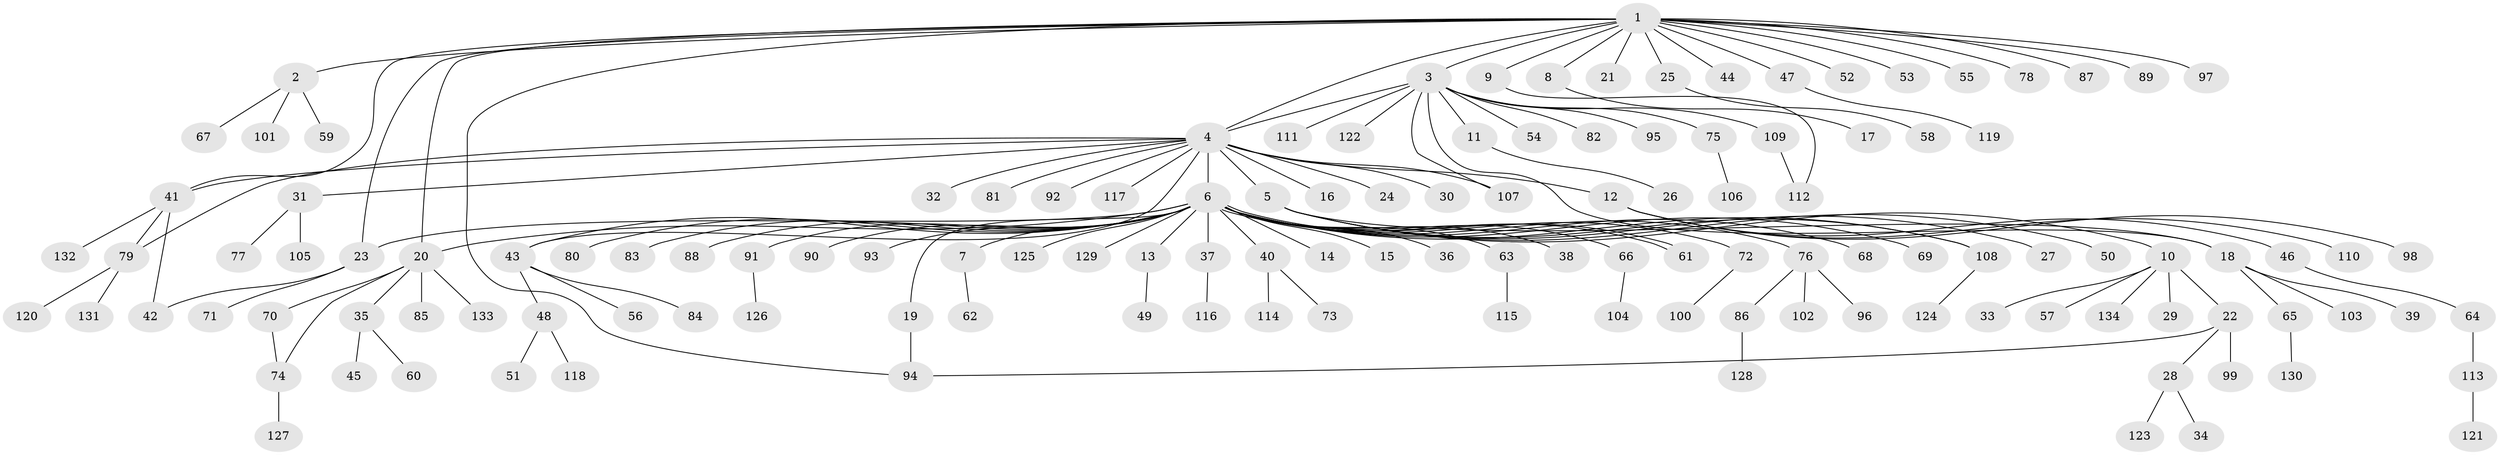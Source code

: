 // Generated by graph-tools (version 1.1) at 2025/47/03/09/25 04:47:58]
// undirected, 134 vertices, 148 edges
graph export_dot {
graph [start="1"]
  node [color=gray90,style=filled];
  1;
  2;
  3;
  4;
  5;
  6;
  7;
  8;
  9;
  10;
  11;
  12;
  13;
  14;
  15;
  16;
  17;
  18;
  19;
  20;
  21;
  22;
  23;
  24;
  25;
  26;
  27;
  28;
  29;
  30;
  31;
  32;
  33;
  34;
  35;
  36;
  37;
  38;
  39;
  40;
  41;
  42;
  43;
  44;
  45;
  46;
  47;
  48;
  49;
  50;
  51;
  52;
  53;
  54;
  55;
  56;
  57;
  58;
  59;
  60;
  61;
  62;
  63;
  64;
  65;
  66;
  67;
  68;
  69;
  70;
  71;
  72;
  73;
  74;
  75;
  76;
  77;
  78;
  79;
  80;
  81;
  82;
  83;
  84;
  85;
  86;
  87;
  88;
  89;
  90;
  91;
  92;
  93;
  94;
  95;
  96;
  97;
  98;
  99;
  100;
  101;
  102;
  103;
  104;
  105;
  106;
  107;
  108;
  109;
  110;
  111;
  112;
  113;
  114;
  115;
  116;
  117;
  118;
  119;
  120;
  121;
  122;
  123;
  124;
  125;
  126;
  127;
  128;
  129;
  130;
  131;
  132;
  133;
  134;
  1 -- 2;
  1 -- 3;
  1 -- 4;
  1 -- 8;
  1 -- 9;
  1 -- 20;
  1 -- 21;
  1 -- 23;
  1 -- 25;
  1 -- 41;
  1 -- 44;
  1 -- 47;
  1 -- 52;
  1 -- 53;
  1 -- 55;
  1 -- 78;
  1 -- 87;
  1 -- 89;
  1 -- 94;
  1 -- 97;
  2 -- 59;
  2 -- 67;
  2 -- 101;
  3 -- 4;
  3 -- 11;
  3 -- 18;
  3 -- 54;
  3 -- 75;
  3 -- 82;
  3 -- 95;
  3 -- 107;
  3 -- 109;
  3 -- 111;
  3 -- 122;
  4 -- 5;
  4 -- 6;
  4 -- 12;
  4 -- 16;
  4 -- 24;
  4 -- 30;
  4 -- 31;
  4 -- 32;
  4 -- 41;
  4 -- 43;
  4 -- 79;
  4 -- 81;
  4 -- 92;
  4 -- 107;
  4 -- 117;
  5 -- 10;
  5 -- 18;
  5 -- 27;
  5 -- 50;
  5 -- 108;
  6 -- 7;
  6 -- 13;
  6 -- 14;
  6 -- 15;
  6 -- 19;
  6 -- 20;
  6 -- 23;
  6 -- 36;
  6 -- 37;
  6 -- 38;
  6 -- 40;
  6 -- 43;
  6 -- 61;
  6 -- 61;
  6 -- 63;
  6 -- 66;
  6 -- 68;
  6 -- 69;
  6 -- 72;
  6 -- 76;
  6 -- 80;
  6 -- 83;
  6 -- 88;
  6 -- 90;
  6 -- 91;
  6 -- 93;
  6 -- 108;
  6 -- 125;
  6 -- 129;
  7 -- 62;
  8 -- 17;
  9 -- 112;
  10 -- 22;
  10 -- 29;
  10 -- 33;
  10 -- 57;
  10 -- 134;
  11 -- 26;
  12 -- 46;
  12 -- 98;
  12 -- 110;
  13 -- 49;
  18 -- 39;
  18 -- 65;
  18 -- 103;
  19 -- 94;
  20 -- 35;
  20 -- 70;
  20 -- 74;
  20 -- 85;
  20 -- 133;
  22 -- 28;
  22 -- 94;
  22 -- 99;
  23 -- 42;
  23 -- 71;
  25 -- 58;
  28 -- 34;
  28 -- 123;
  31 -- 77;
  31 -- 105;
  35 -- 45;
  35 -- 60;
  37 -- 116;
  40 -- 73;
  40 -- 114;
  41 -- 42;
  41 -- 79;
  41 -- 132;
  43 -- 48;
  43 -- 56;
  43 -- 84;
  46 -- 64;
  47 -- 119;
  48 -- 51;
  48 -- 118;
  63 -- 115;
  64 -- 113;
  65 -- 130;
  66 -- 104;
  70 -- 74;
  72 -- 100;
  74 -- 127;
  75 -- 106;
  76 -- 86;
  76 -- 96;
  76 -- 102;
  79 -- 120;
  79 -- 131;
  86 -- 128;
  91 -- 126;
  108 -- 124;
  109 -- 112;
  113 -- 121;
}
